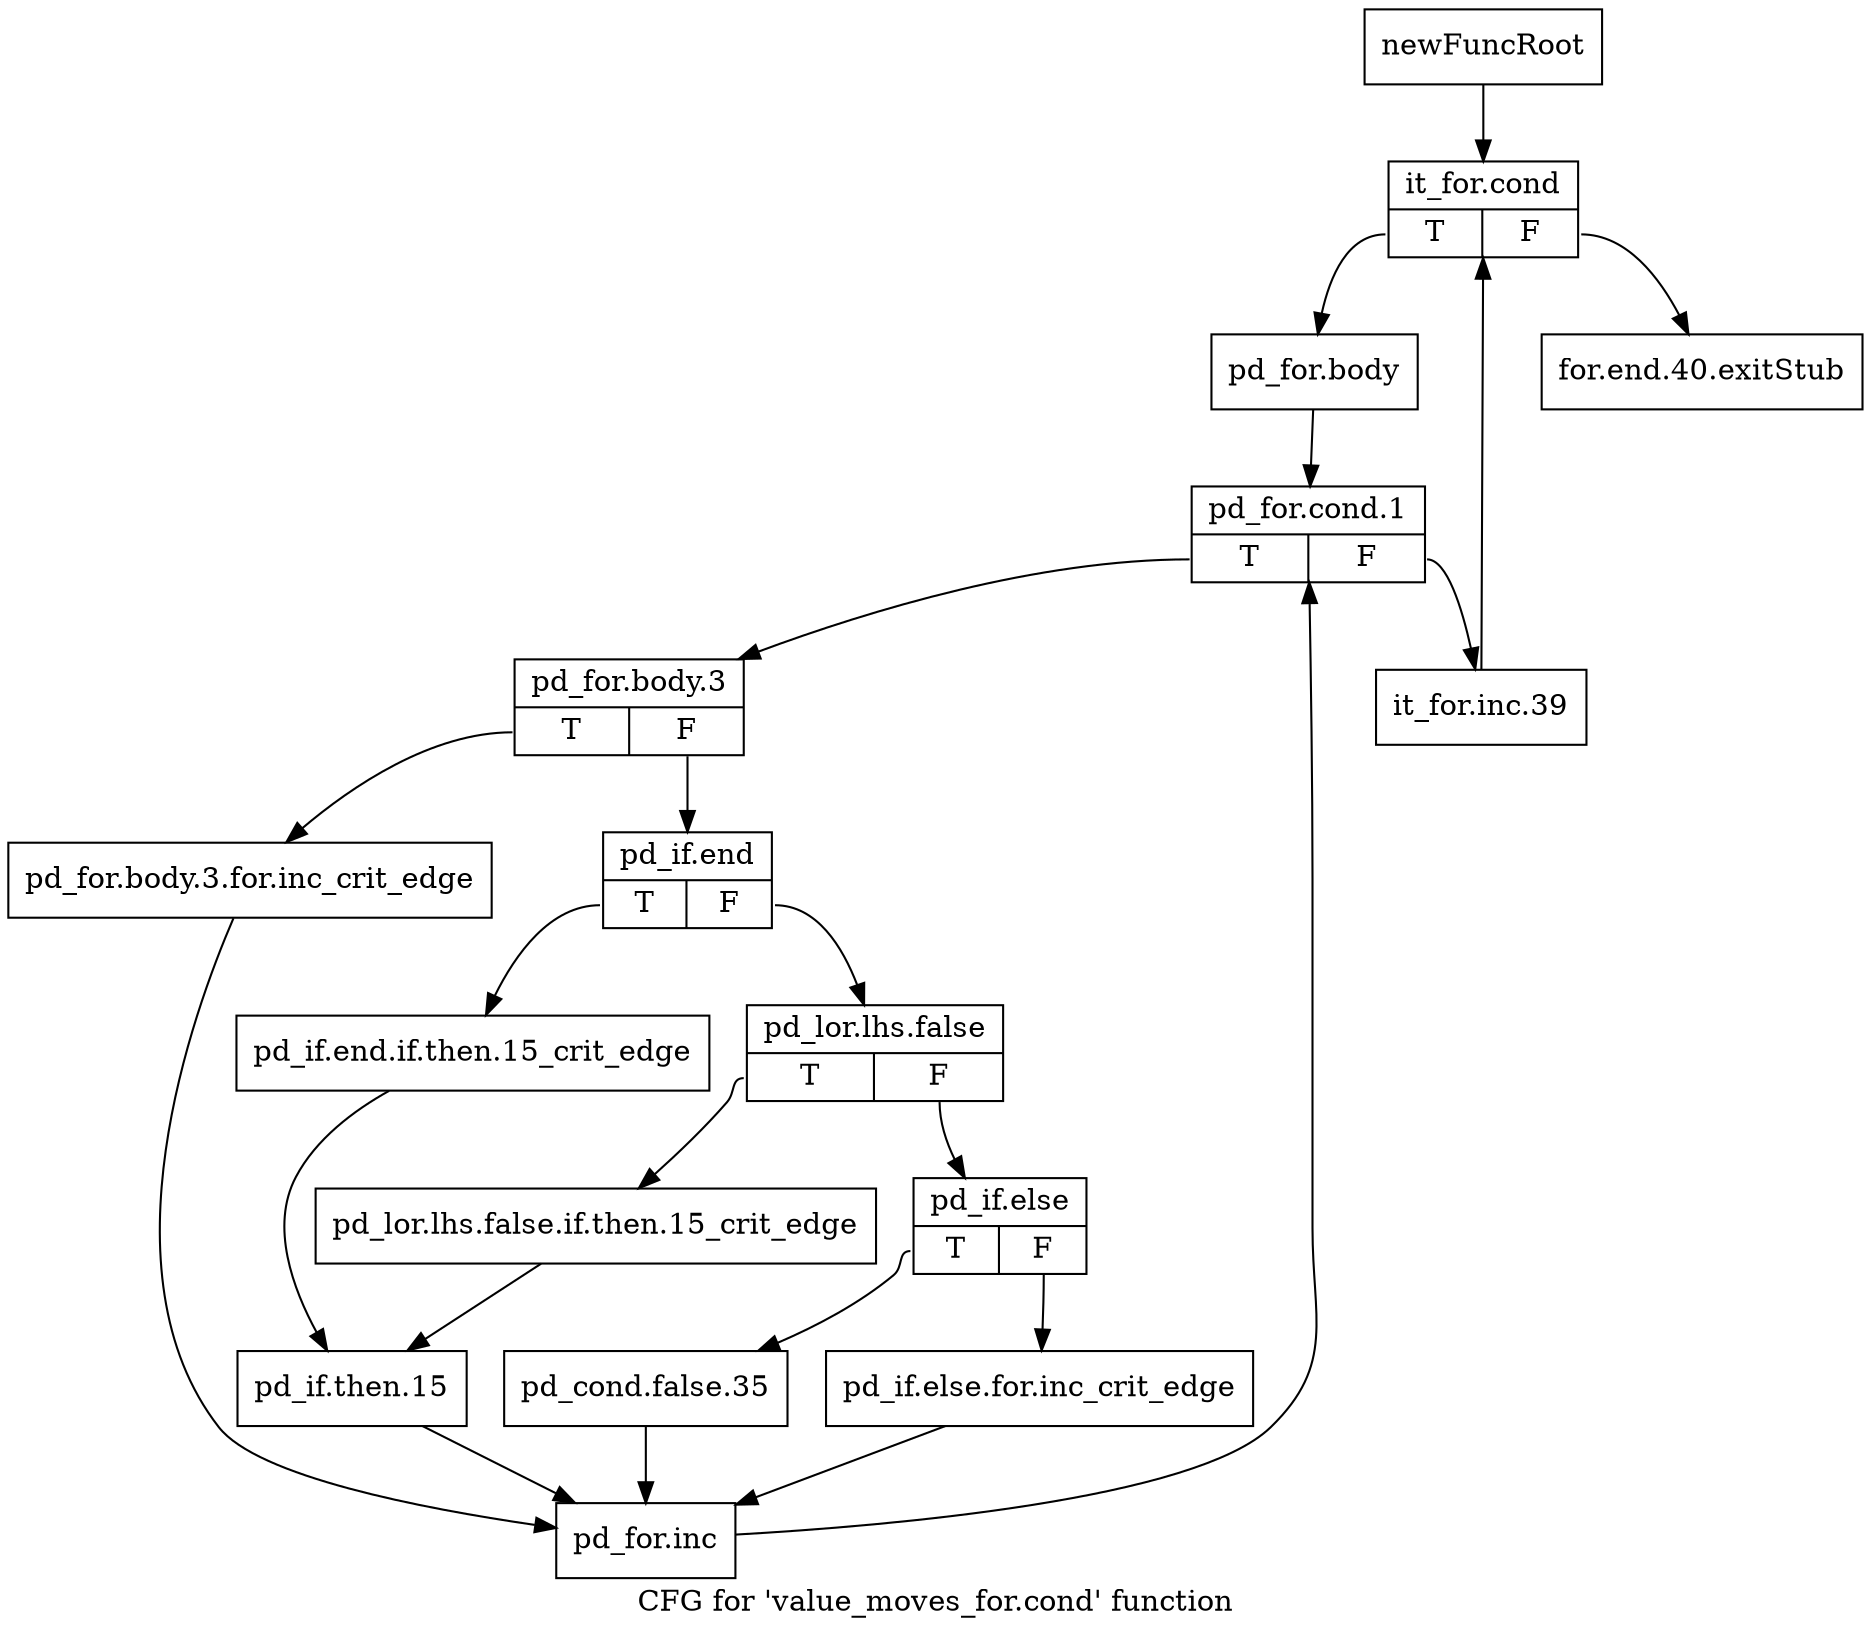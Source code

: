 digraph "CFG for 'value_moves_for.cond' function" {
	label="CFG for 'value_moves_for.cond' function";

	Node0x45dd620 [shape=record,label="{newFuncRoot}"];
	Node0x45dd620 -> Node0x45dd6c0;
	Node0x45dd670 [shape=record,label="{for.end.40.exitStub}"];
	Node0x45dd6c0 [shape=record,label="{it_for.cond|{<s0>T|<s1>F}}"];
	Node0x45dd6c0:s0 -> Node0x45dd710;
	Node0x45dd6c0:s1 -> Node0x45dd670;
	Node0x45dd710 [shape=record,label="{pd_for.body}"];
	Node0x45dd710 -> Node0x45dd760;
	Node0x45dd760 [shape=record,label="{pd_for.cond.1|{<s0>T|<s1>F}}"];
	Node0x45dd760:s0 -> Node0x45edf60;
	Node0x45dd760:s1 -> Node0x45edf10;
	Node0x45edf10 [shape=record,label="{it_for.inc.39}"];
	Node0x45edf10 -> Node0x45dd6c0;
	Node0x45edf60 [shape=record,label="{pd_for.body.3|{<s0>T|<s1>F}}"];
	Node0x45edf60:s0 -> Node0x45ee230;
	Node0x45edf60:s1 -> Node0x45edfb0;
	Node0x45edfb0 [shape=record,label="{pd_if.end|{<s0>T|<s1>F}}"];
	Node0x45edfb0:s0 -> Node0x45ee190;
	Node0x45edfb0:s1 -> Node0x45ee000;
	Node0x45ee000 [shape=record,label="{pd_lor.lhs.false|{<s0>T|<s1>F}}"];
	Node0x45ee000:s0 -> Node0x45ee140;
	Node0x45ee000:s1 -> Node0x45ee050;
	Node0x45ee050 [shape=record,label="{pd_if.else|{<s0>T|<s1>F}}"];
	Node0x45ee050:s0 -> Node0x45ee0f0;
	Node0x45ee050:s1 -> Node0x45ee0a0;
	Node0x45ee0a0 [shape=record,label="{pd_if.else.for.inc_crit_edge}"];
	Node0x45ee0a0 -> Node0x45ee280;
	Node0x45ee0f0 [shape=record,label="{pd_cond.false.35}"];
	Node0x45ee0f0 -> Node0x45ee280;
	Node0x45ee140 [shape=record,label="{pd_lor.lhs.false.if.then.15_crit_edge}"];
	Node0x45ee140 -> Node0x45ee1e0;
	Node0x45ee190 [shape=record,label="{pd_if.end.if.then.15_crit_edge}"];
	Node0x45ee190 -> Node0x45ee1e0;
	Node0x45ee1e0 [shape=record,label="{pd_if.then.15}"];
	Node0x45ee1e0 -> Node0x45ee280;
	Node0x45ee230 [shape=record,label="{pd_for.body.3.for.inc_crit_edge}"];
	Node0x45ee230 -> Node0x45ee280;
	Node0x45ee280 [shape=record,label="{pd_for.inc}"];
	Node0x45ee280 -> Node0x45dd760;
}
